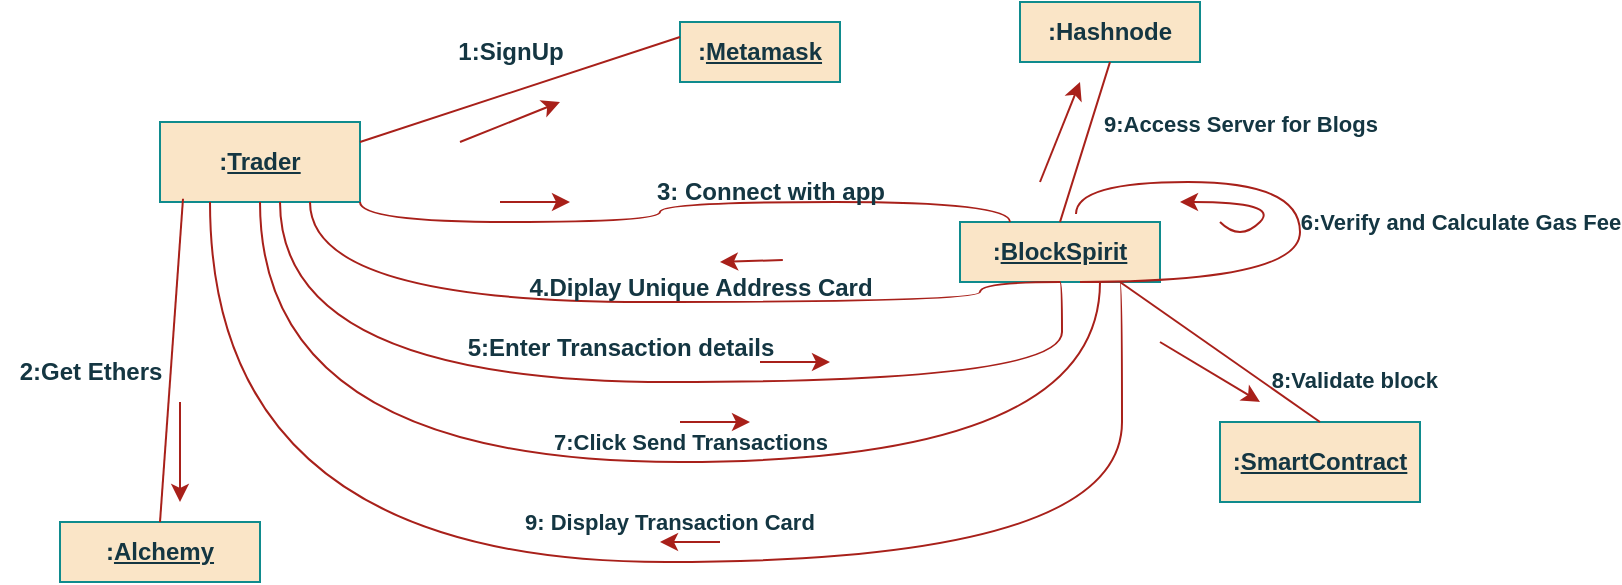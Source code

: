 <mxfile version="24.7.17">
  <diagram name="Page-1" id="461_pMzQ_bFux2WRzo8j">
    <mxGraphModel dx="1644" dy="426" grid="1" gridSize="10" guides="1" tooltips="1" connect="1" arrows="1" fold="1" page="1" pageScale="1" pageWidth="850" pageHeight="1100" math="0" shadow="0">
      <root>
        <mxCell id="0" />
        <mxCell id="1" parent="0" />
        <mxCell id="MuZyqHrl32whdEdbHXzR-1" value=":&lt;u&gt;Trader&lt;/u&gt;" style="html=1;whiteSpace=wrap;labelBackgroundColor=none;fillColor=#FAE5C7;strokeColor=#0F8B8D;fontColor=#143642;fontStyle=1" parent="1" vertex="1">
          <mxGeometry x="70" y="100" width="100" height="40" as="geometry" />
        </mxCell>
        <mxCell id="MuZyqHrl32whdEdbHXzR-3" value=":&lt;u&gt;BlockSpirit&lt;/u&gt;" style="html=1;whiteSpace=wrap;labelBackgroundColor=none;fillColor=#FAE5C7;strokeColor=#0F8B8D;fontColor=#143642;fontStyle=1" parent="1" vertex="1">
          <mxGeometry x="470" y="150" width="100" height="30" as="geometry" />
        </mxCell>
        <mxCell id="MuZyqHrl32whdEdbHXzR-4" value=":&lt;u&gt;Metamask&lt;/u&gt;" style="html=1;whiteSpace=wrap;labelBackgroundColor=none;fillColor=#FAE5C7;strokeColor=#0F8B8D;fontColor=#143642;fontStyle=1" parent="1" vertex="1">
          <mxGeometry x="330" y="50" width="80" height="30" as="geometry" />
        </mxCell>
        <mxCell id="MuZyqHrl32whdEdbHXzR-5" value=":&lt;u&gt;SmartContract&lt;/u&gt;" style="html=1;whiteSpace=wrap;labelBackgroundColor=none;fillColor=#FAE5C7;strokeColor=#0F8B8D;fontColor=#143642;fontStyle=1" parent="1" vertex="1">
          <mxGeometry x="600" y="250" width="100" height="40" as="geometry" />
        </mxCell>
        <mxCell id="xeMZNOC3GCtzYAOFiGIL-1" value="" style="endArrow=none;html=1;rounded=0;exitX=1;exitY=0.25;exitDx=0;exitDy=0;entryX=0;entryY=0.25;entryDx=0;entryDy=0;labelBackgroundColor=none;strokeColor=#A8201A;fontColor=default;fontStyle=1" parent="1" source="MuZyqHrl32whdEdbHXzR-1" target="MuZyqHrl32whdEdbHXzR-4" edge="1">
          <mxGeometry width="50" height="50" relative="1" as="geometry">
            <mxPoint x="430" y="310" as="sourcePoint" />
            <mxPoint x="480" y="260" as="targetPoint" />
          </mxGeometry>
        </mxCell>
        <mxCell id="xeMZNOC3GCtzYAOFiGIL-2" value="" style="endArrow=classic;html=1;rounded=0;labelBackgroundColor=none;strokeColor=#A8201A;fontColor=default;fontStyle=1" parent="1" edge="1">
          <mxGeometry width="50" height="50" relative="1" as="geometry">
            <mxPoint x="220" y="110" as="sourcePoint" />
            <mxPoint x="270" y="90" as="targetPoint" />
          </mxGeometry>
        </mxCell>
        <mxCell id="xeMZNOC3GCtzYAOFiGIL-3" value="1:SignUp" style="text;html=1;align=center;verticalAlign=middle;resizable=0;points=[];autosize=1;strokeColor=none;fillColor=none;labelBackgroundColor=none;fontColor=#143642;fontStyle=1" parent="1" vertex="1">
          <mxGeometry x="210" y="50" width="70" height="30" as="geometry" />
        </mxCell>
        <mxCell id="xeMZNOC3GCtzYAOFiGIL-4" value=":&lt;u&gt;Alchemy&lt;/u&gt;" style="html=1;whiteSpace=wrap;labelBackgroundColor=none;fillColor=#FAE5C7;strokeColor=#0F8B8D;fontColor=#143642;fontStyle=1" parent="1" vertex="1">
          <mxGeometry x="20" y="300" width="100" height="30" as="geometry" />
        </mxCell>
        <mxCell id="xeMZNOC3GCtzYAOFiGIL-6" value="" style="endArrow=none;html=1;rounded=0;entryX=0.5;entryY=0;entryDx=0;entryDy=0;exitX=0.115;exitY=0.96;exitDx=0;exitDy=0;exitPerimeter=0;labelBackgroundColor=none;strokeColor=#A8201A;fontColor=default;fontStyle=1" parent="1" source="MuZyqHrl32whdEdbHXzR-1" target="xeMZNOC3GCtzYAOFiGIL-4" edge="1">
          <mxGeometry width="50" height="50" relative="1" as="geometry">
            <mxPoint x="130" y="200" as="sourcePoint" />
            <mxPoint x="480" y="260" as="targetPoint" />
          </mxGeometry>
        </mxCell>
        <mxCell id="xeMZNOC3GCtzYAOFiGIL-9" value="" style="endArrow=classic;html=1;rounded=0;labelBackgroundColor=none;strokeColor=#A8201A;fontColor=default;fontStyle=1" parent="1" edge="1">
          <mxGeometry width="50" height="50" relative="1" as="geometry">
            <mxPoint x="80" y="240" as="sourcePoint" />
            <mxPoint x="80" y="290" as="targetPoint" />
          </mxGeometry>
        </mxCell>
        <mxCell id="xeMZNOC3GCtzYAOFiGIL-10" value="2:Get Ethers" style="text;html=1;align=center;verticalAlign=middle;resizable=0;points=[];autosize=1;strokeColor=none;fillColor=none;labelBackgroundColor=none;fontColor=#143642;fontStyle=1" parent="1" vertex="1">
          <mxGeometry x="-10" y="210" width="90" height="30" as="geometry" />
        </mxCell>
        <mxCell id="xeMZNOC3GCtzYAOFiGIL-11" value="" style="endArrow=none;html=1;rounded=0;exitX=1;exitY=1;exitDx=0;exitDy=0;entryX=0.25;entryY=0;entryDx=0;entryDy=0;edgeStyle=orthogonalEdgeStyle;curved=1;labelBackgroundColor=none;strokeColor=#A8201A;fontColor=default;fontStyle=1" parent="1" source="MuZyqHrl32whdEdbHXzR-1" target="MuZyqHrl32whdEdbHXzR-3" edge="1">
          <mxGeometry width="50" height="50" relative="1" as="geometry">
            <mxPoint x="430" y="310" as="sourcePoint" />
            <mxPoint x="480" y="260" as="targetPoint" />
          </mxGeometry>
        </mxCell>
        <mxCell id="xeMZNOC3GCtzYAOFiGIL-13" value="3: Connect with app" style="text;html=1;align=center;verticalAlign=middle;resizable=0;points=[];autosize=1;strokeColor=none;fillColor=none;labelBackgroundColor=none;fontColor=#143642;fontStyle=1" parent="1" vertex="1">
          <mxGeometry x="310" y="120" width="130" height="30" as="geometry" />
        </mxCell>
        <mxCell id="xeMZNOC3GCtzYAOFiGIL-15" value="" style="endArrow=none;html=1;rounded=0;entryX=0.5;entryY=1;entryDx=0;entryDy=0;exitX=0.75;exitY=1;exitDx=0;exitDy=0;edgeStyle=orthogonalEdgeStyle;curved=1;labelBackgroundColor=none;strokeColor=#A8201A;fontColor=default;fontStyle=1" parent="1" source="MuZyqHrl32whdEdbHXzR-1" target="MuZyqHrl32whdEdbHXzR-3" edge="1">
          <mxGeometry width="50" height="50" relative="1" as="geometry">
            <mxPoint x="430" y="310" as="sourcePoint" />
            <mxPoint x="480" y="260" as="targetPoint" />
            <Array as="points">
              <mxPoint x="145" y="190" />
              <mxPoint x="480" y="190" />
              <mxPoint x="480" y="180" />
            </Array>
          </mxGeometry>
        </mxCell>
        <mxCell id="xeMZNOC3GCtzYAOFiGIL-16" value="4.Diplay Unique Address Card" style="text;html=1;align=center;verticalAlign=middle;resizable=0;points=[];autosize=1;strokeColor=none;fillColor=none;labelBackgroundColor=none;fontColor=#143642;fontStyle=1" parent="1" vertex="1">
          <mxGeometry x="245" y="168" width="190" height="30" as="geometry" />
        </mxCell>
        <mxCell id="xeMZNOC3GCtzYAOFiGIL-19" value="" style="endArrow=none;html=1;rounded=0;edgeStyle=orthogonalEdgeStyle;curved=1;exitX=0.6;exitY=1;exitDx=0;exitDy=0;exitPerimeter=0;labelBackgroundColor=none;strokeColor=#A8201A;fontColor=default;fontStyle=1" parent="1" source="MuZyqHrl32whdEdbHXzR-1" edge="1">
          <mxGeometry width="50" height="50" relative="1" as="geometry">
            <mxPoint x="430" y="310" as="sourcePoint" />
            <mxPoint x="520" y="180" as="targetPoint" />
            <Array as="points">
              <mxPoint x="130" y="230" />
              <mxPoint x="521" y="230" />
            </Array>
          </mxGeometry>
        </mxCell>
        <mxCell id="xeMZNOC3GCtzYAOFiGIL-20" value="5:Enter Transaction details" style="text;html=1;align=center;verticalAlign=middle;resizable=0;points=[];autosize=1;strokeColor=none;fillColor=none;labelBackgroundColor=none;fontColor=#143642;fontStyle=1" parent="1" vertex="1">
          <mxGeometry x="215" y="198" width="170" height="30" as="geometry" />
        </mxCell>
        <mxCell id="xeMZNOC3GCtzYAOFiGIL-23" value="" style="endArrow=none;html=1;rounded=0;entryX=0.6;entryY=1;entryDx=0;entryDy=0;edgeStyle=orthogonalEdgeStyle;curved=1;entryPerimeter=0;exitX=0.58;exitY=-0.133;exitDx=0;exitDy=0;exitPerimeter=0;labelBackgroundColor=none;strokeColor=#A8201A;fontColor=default;fontStyle=1" parent="1" source="MuZyqHrl32whdEdbHXzR-3" target="MuZyqHrl32whdEdbHXzR-3" edge="1">
          <mxGeometry width="50" height="50" relative="1" as="geometry">
            <mxPoint x="570" y="130" as="sourcePoint" />
            <mxPoint x="575" y="168" as="targetPoint" />
            <Array as="points">
              <mxPoint x="528" y="130" />
              <mxPoint x="640" y="130" />
              <mxPoint x="640" y="180" />
            </Array>
          </mxGeometry>
        </mxCell>
        <mxCell id="xeMZNOC3GCtzYAOFiGIL-24" value="6:Verify and Calculate Gas Fee" style="edgeLabel;html=1;align=center;verticalAlign=middle;resizable=0;points=[];labelBackgroundColor=none;fontColor=#143642;fontStyle=1" parent="xeMZNOC3GCtzYAOFiGIL-23" vertex="1" connectable="0">
          <mxGeometry x="-0.698" y="-6" relative="1" as="geometry">
            <mxPoint x="164" y="14" as="offset" />
          </mxGeometry>
        </mxCell>
        <mxCell id="xeMZNOC3GCtzYAOFiGIL-25" value="" style="endArrow=none;html=1;rounded=0;exitX=0.5;exitY=1;exitDx=0;exitDy=0;edgeStyle=orthogonalEdgeStyle;curved=1;labelBackgroundColor=none;strokeColor=#A8201A;fontColor=default;fontStyle=1" parent="1" source="MuZyqHrl32whdEdbHXzR-1" edge="1">
          <mxGeometry width="50" height="50" relative="1" as="geometry">
            <mxPoint x="430" y="310" as="sourcePoint" />
            <mxPoint x="540" y="180" as="targetPoint" />
            <Array as="points">
              <mxPoint x="120" y="270" />
              <mxPoint x="540" y="270" />
            </Array>
          </mxGeometry>
        </mxCell>
        <mxCell id="xeMZNOC3GCtzYAOFiGIL-26" value="7:Click Send Transactions" style="edgeLabel;html=1;align=center;verticalAlign=middle;resizable=0;points=[];labelBackgroundColor=none;fontColor=#143642;fontStyle=1" parent="xeMZNOC3GCtzYAOFiGIL-25" vertex="1" connectable="0">
          <mxGeometry x="0.038" y="8" relative="1" as="geometry">
            <mxPoint x="13" y="-2" as="offset" />
          </mxGeometry>
        </mxCell>
        <mxCell id="xeMZNOC3GCtzYAOFiGIL-27" value="" style="endArrow=none;html=1;rounded=0;exitX=0.5;exitY=0;exitDx=0;exitDy=0;labelBackgroundColor=none;strokeColor=#A8201A;fontColor=default;fontStyle=1" parent="1" source="MuZyqHrl32whdEdbHXzR-5" edge="1">
          <mxGeometry width="50" height="50" relative="1" as="geometry">
            <mxPoint x="430" y="310" as="sourcePoint" />
            <mxPoint x="550" y="180" as="targetPoint" />
          </mxGeometry>
        </mxCell>
        <mxCell id="xeMZNOC3GCtzYAOFiGIL-28" value="8:Validate block&amp;nbsp;&amp;nbsp;" style="edgeLabel;html=1;align=center;verticalAlign=middle;resizable=0;points=[];labelBackgroundColor=none;fontColor=#143642;fontStyle=1" parent="xeMZNOC3GCtzYAOFiGIL-27" vertex="1" connectable="0">
          <mxGeometry x="-0.266" y="-6" relative="1" as="geometry">
            <mxPoint x="53" y="9" as="offset" />
          </mxGeometry>
        </mxCell>
        <mxCell id="xeMZNOC3GCtzYAOFiGIL-30" value="" style="endArrow=none;html=1;rounded=0;exitX=0.25;exitY=1;exitDx=0;exitDy=0;edgeStyle=orthogonalEdgeStyle;curved=1;labelBackgroundColor=none;strokeColor=#A8201A;fontColor=default;fontStyle=1" parent="1" source="MuZyqHrl32whdEdbHXzR-1" edge="1">
          <mxGeometry width="50" height="50" relative="1" as="geometry">
            <mxPoint x="370" y="250" as="sourcePoint" />
            <mxPoint x="550" y="180" as="targetPoint" />
            <Array as="points">
              <mxPoint x="95" y="320" />
              <mxPoint x="551" y="320" />
            </Array>
          </mxGeometry>
        </mxCell>
        <mxCell id="xeMZNOC3GCtzYAOFiGIL-31" value="9: Display Transaction Card&amp;nbsp;" style="edgeLabel;html=1;align=center;verticalAlign=middle;resizable=0;points=[];labelBackgroundColor=none;fontColor=#143642;fontStyle=1" parent="xeMZNOC3GCtzYAOFiGIL-30" vertex="1" connectable="0">
          <mxGeometry x="0.012" y="7" relative="1" as="geometry">
            <mxPoint x="18" y="-13" as="offset" />
          </mxGeometry>
        </mxCell>
        <mxCell id="xeMZNOC3GCtzYAOFiGIL-32" value="" style="endArrow=classic;html=1;rounded=0;labelBackgroundColor=none;strokeColor=#A8201A;fontColor=default;fontStyle=1" parent="1" edge="1">
          <mxGeometry width="50" height="50" relative="1" as="geometry">
            <mxPoint x="570" y="210" as="sourcePoint" />
            <mxPoint x="620" y="240" as="targetPoint" />
          </mxGeometry>
        </mxCell>
        <mxCell id="xeMZNOC3GCtzYAOFiGIL-33" value="" style="endArrow=classic;html=1;rounded=0;labelBackgroundColor=none;strokeColor=#A8201A;fontColor=default;fontStyle=1" parent="1" edge="1">
          <mxGeometry width="50" height="50" relative="1" as="geometry">
            <mxPoint x="240" y="140" as="sourcePoint" />
            <mxPoint x="275" y="140" as="targetPoint" />
          </mxGeometry>
        </mxCell>
        <mxCell id="xeMZNOC3GCtzYAOFiGIL-35" value="" style="endArrow=classic;html=1;rounded=0;exitX=0.718;exitY=0.033;exitDx=0;exitDy=0;exitPerimeter=0;labelBackgroundColor=none;strokeColor=#A8201A;fontColor=default;fontStyle=1" parent="1" source="xeMZNOC3GCtzYAOFiGIL-16" edge="1">
          <mxGeometry width="50" height="50" relative="1" as="geometry">
            <mxPoint x="350" y="170" as="sourcePoint" />
            <mxPoint x="350" y="170" as="targetPoint" />
          </mxGeometry>
        </mxCell>
        <mxCell id="xeMZNOC3GCtzYAOFiGIL-36" value="" style="endArrow=classic;html=1;rounded=0;labelBackgroundColor=none;strokeColor=#A8201A;fontColor=default;fontStyle=1" parent="1" edge="1">
          <mxGeometry width="50" height="50" relative="1" as="geometry">
            <mxPoint x="370" y="220" as="sourcePoint" />
            <mxPoint x="405" y="220" as="targetPoint" />
          </mxGeometry>
        </mxCell>
        <mxCell id="xeMZNOC3GCtzYAOFiGIL-37" value="" style="endArrow=classic;html=1;rounded=0;labelBackgroundColor=none;strokeColor=#A8201A;fontColor=default;fontStyle=1" parent="1" edge="1">
          <mxGeometry width="50" height="50" relative="1" as="geometry">
            <mxPoint x="350" y="310" as="sourcePoint" />
            <mxPoint x="320" y="310" as="targetPoint" />
          </mxGeometry>
        </mxCell>
        <mxCell id="xeMZNOC3GCtzYAOFiGIL-38" value="" style="endArrow=classic;html=1;rounded=0;labelBackgroundColor=none;strokeColor=#A8201A;fontColor=default;fontStyle=1" parent="1" edge="1">
          <mxGeometry width="50" height="50" relative="1" as="geometry">
            <mxPoint x="330" y="250" as="sourcePoint" />
            <mxPoint x="365" y="250" as="targetPoint" />
          </mxGeometry>
        </mxCell>
        <mxCell id="xeMZNOC3GCtzYAOFiGIL-39" value="" style="curved=1;endArrow=classic;html=1;rounded=0;labelBackgroundColor=none;strokeColor=#A8201A;fontColor=default;fontStyle=1" parent="1" edge="1">
          <mxGeometry width="50" height="50" relative="1" as="geometry">
            <mxPoint x="600" y="150" as="sourcePoint" />
            <mxPoint x="580" y="140" as="targetPoint" />
            <Array as="points">
              <mxPoint x="610" y="160" />
              <mxPoint x="630" y="140" />
            </Array>
          </mxGeometry>
        </mxCell>
        <mxCell id="xeMZNOC3GCtzYAOFiGIL-41" value=":Hashnode" style="rounded=0;whiteSpace=wrap;html=1;strokeColor=#0F8B8D;fontColor=#143642;fillColor=#FAE5C7;fontStyle=1" parent="1" vertex="1">
          <mxGeometry x="500" y="40" width="90" height="30" as="geometry" />
        </mxCell>
        <mxCell id="xeMZNOC3GCtzYAOFiGIL-42" value="" style="endArrow=none;html=1;rounded=0;strokeColor=#A8201A;fontColor=#143642;fillColor=#FAE5C7;entryX=0.5;entryY=1;entryDx=0;entryDy=0;exitX=0.5;exitY=0;exitDx=0;exitDy=0;fontStyle=1" parent="1" source="MuZyqHrl32whdEdbHXzR-3" target="xeMZNOC3GCtzYAOFiGIL-41" edge="1">
          <mxGeometry width="50" height="50" relative="1" as="geometry">
            <mxPoint x="340" y="240" as="sourcePoint" />
            <mxPoint x="390" y="190" as="targetPoint" />
          </mxGeometry>
        </mxCell>
        <mxCell id="xeMZNOC3GCtzYAOFiGIL-44" value="9:Access Server for Blogs" style="edgeLabel;html=1;align=center;verticalAlign=middle;resizable=0;points=[];strokeColor=#0F8B8D;fontColor=#143642;fillColor=#FAE5C7;fontStyle=1" parent="xeMZNOC3GCtzYAOFiGIL-42" vertex="1" connectable="0">
          <mxGeometry x="0.407" y="-9" relative="1" as="geometry">
            <mxPoint x="64" y="4" as="offset" />
          </mxGeometry>
        </mxCell>
        <mxCell id="xeMZNOC3GCtzYAOFiGIL-43" value="" style="endArrow=classic;html=1;rounded=0;strokeColor=#A8201A;fontColor=#143642;fillColor=#FAE5C7;fontStyle=1" parent="1" edge="1">
          <mxGeometry width="50" height="50" relative="1" as="geometry">
            <mxPoint x="510" y="130" as="sourcePoint" />
            <mxPoint x="530" y="80" as="targetPoint" />
          </mxGeometry>
        </mxCell>
      </root>
    </mxGraphModel>
  </diagram>
</mxfile>
